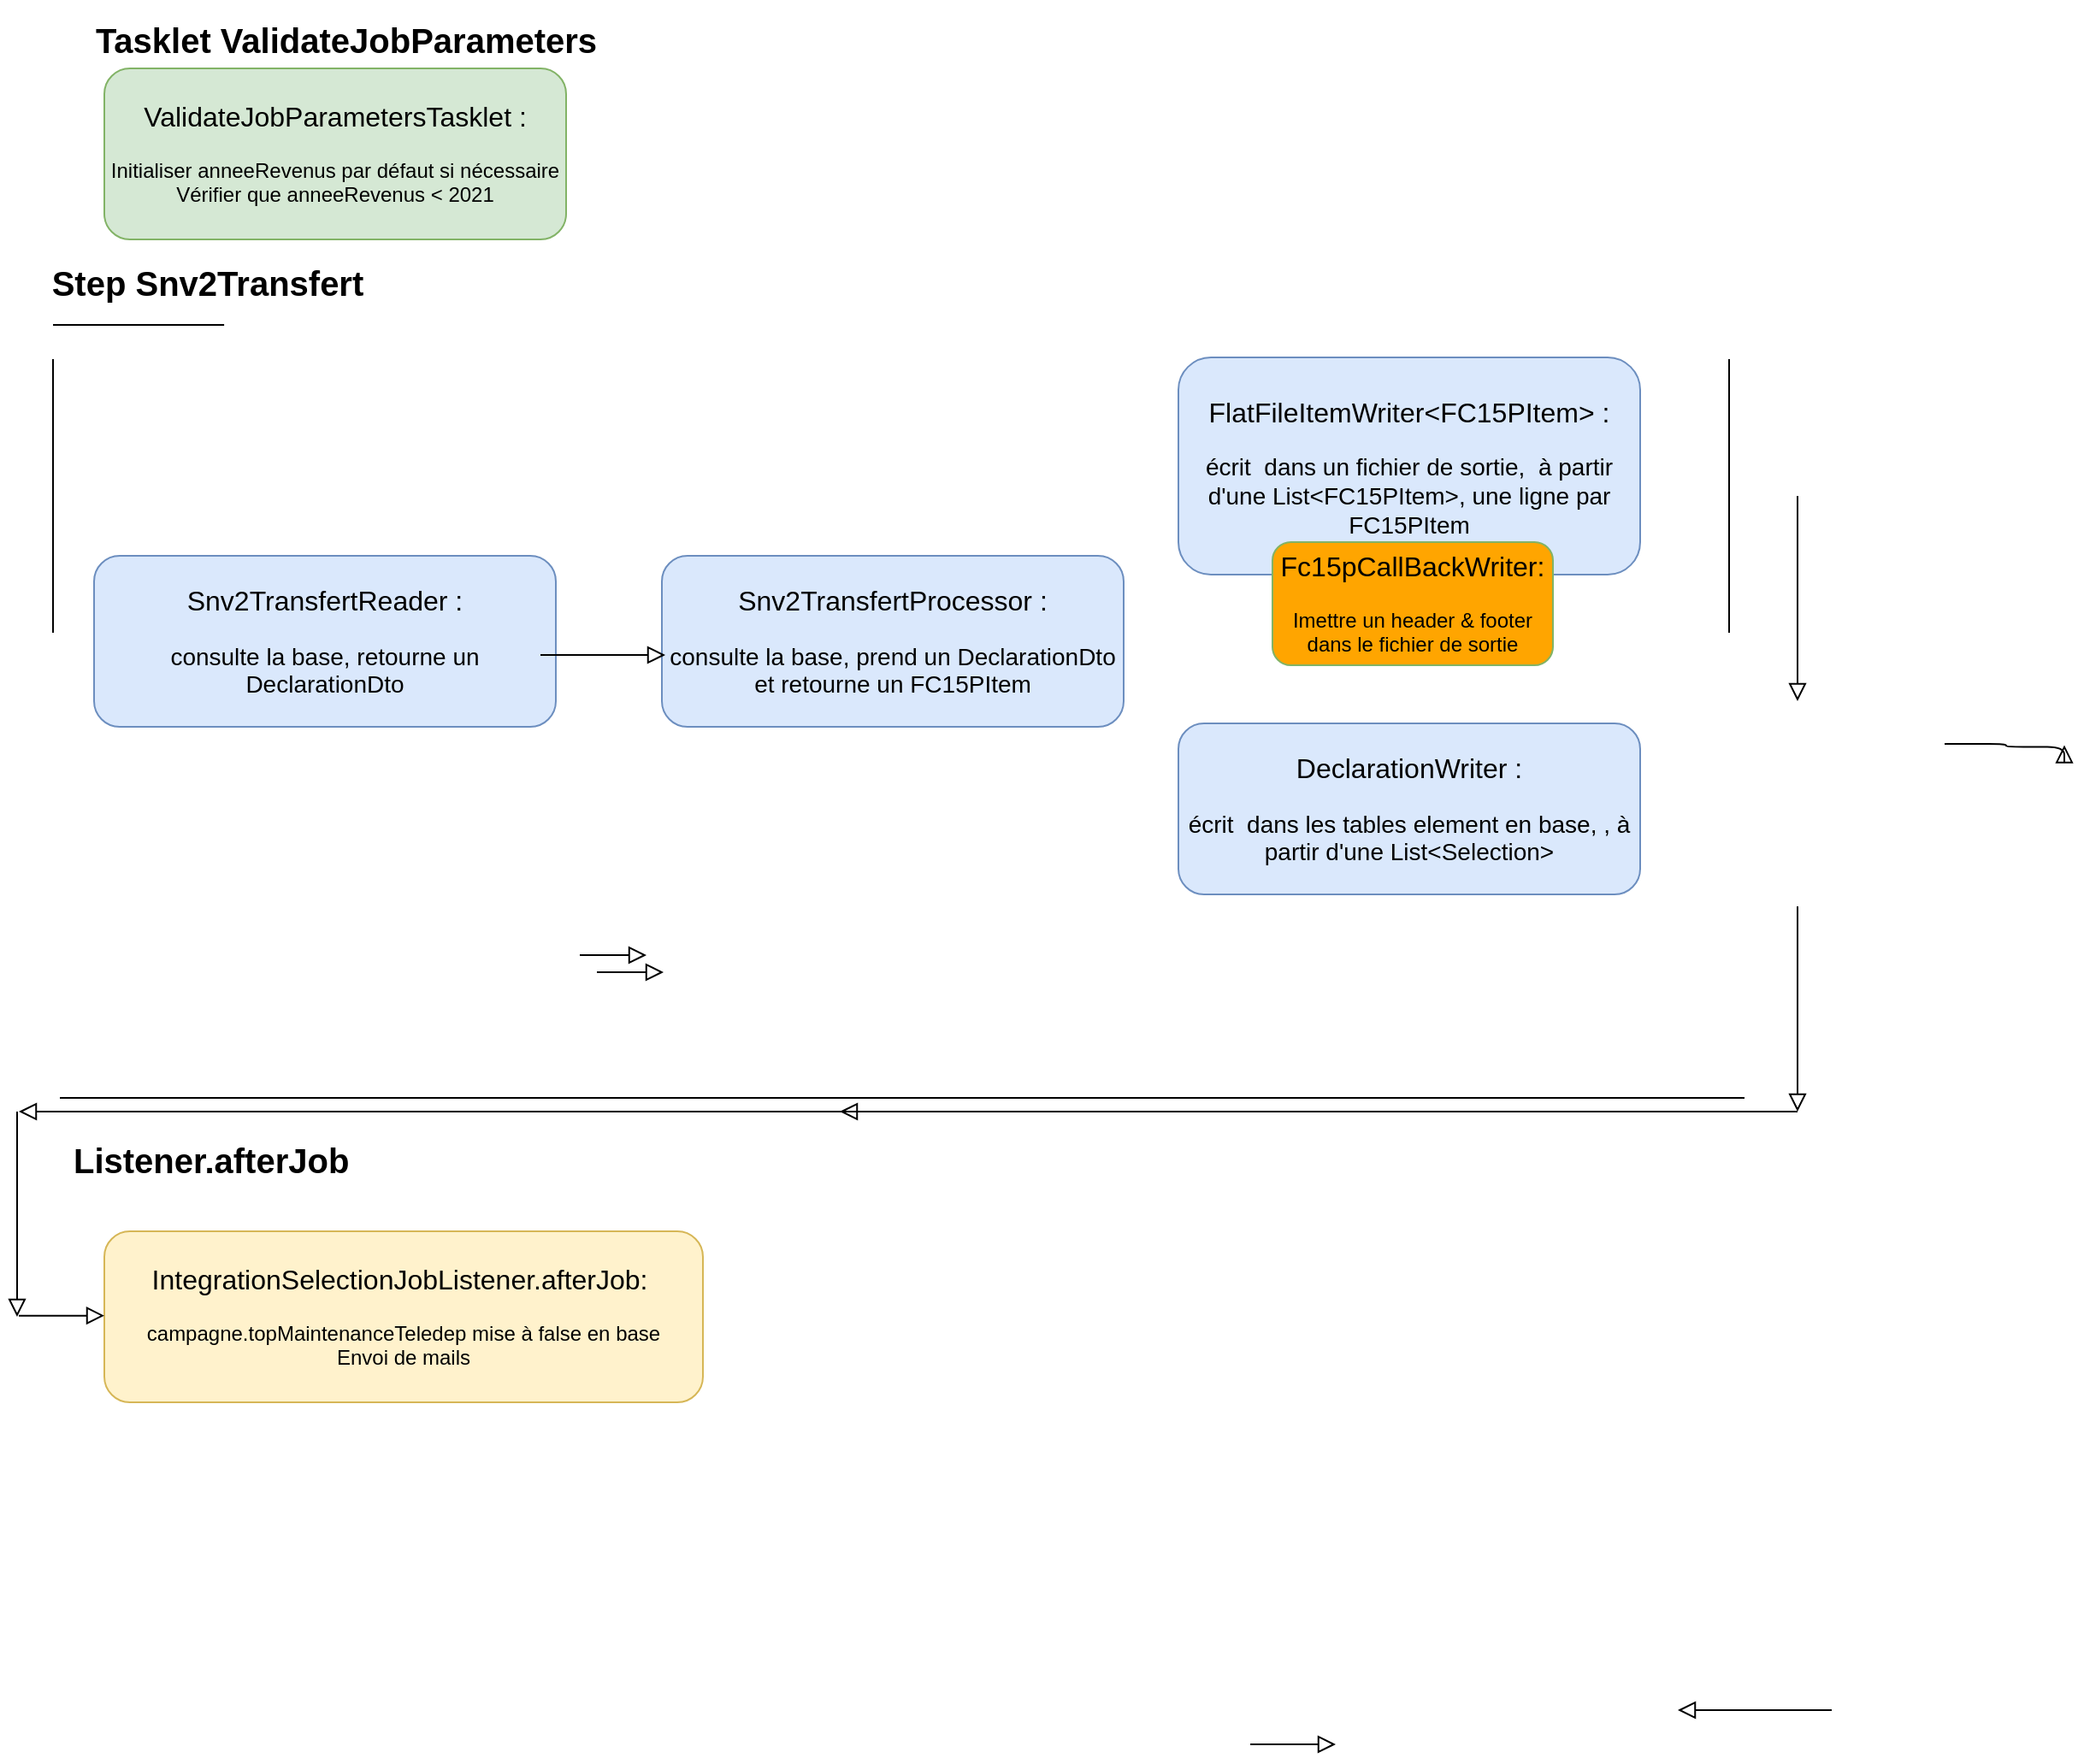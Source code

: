 <mxfile version="23.1.7" type="github">
  <diagram id="C5RBs43oDa-KdzZeNtuy" name="Page-1">
    <mxGraphModel dx="1690" dy="966" grid="0" gridSize="10" guides="1" tooltips="1" connect="1" arrows="1" fold="1" page="0" pageScale="1" pageWidth="827" pageHeight="1169" math="0" shadow="0">
      <root>
        <mxCell id="WIyWlLk6GJQsqaUBKTNV-0" />
        <mxCell id="WIyWlLk6GJQsqaUBKTNV-1" parent="WIyWlLk6GJQsqaUBKTNV-0" />
        <mxCell id="Z0-859JoU0TvKjbYaFMb-14" value="&lt;font style=&quot;font-size: 16px;&quot;&gt;ValidateJobParametersTasklet :&lt;/font&gt; &lt;div&gt;&lt;br&gt;&lt;/div&gt;Initialiser anneeRevenus par défaut si nécessaire&lt;br&gt;Vérifier que anneeRevenus &amp;lt; 2021" style="rounded=1;whiteSpace=wrap;html=1;fontSize=12;glass=0;strokeWidth=1;shadow=0;fillColor=#d5e8d4;strokeColor=#82b366;" parent="WIyWlLk6GJQsqaUBKTNV-1" vertex="1">
          <mxGeometry x="50" y="-170" width="270" height="100" as="geometry" />
        </mxCell>
        <mxCell id="Z0-859JoU0TvKjbYaFMb-15" value="&lt;font size=&quot;1&quot;&gt;&lt;b style=&quot;font-size: 20px;&quot;&gt;Tasklet ValidateJobParameters&lt;/b&gt;&lt;/font&gt;" style="text;html=1;align=center;verticalAlign=middle;whiteSpace=wrap;rounded=1;" parent="WIyWlLk6GJQsqaUBKTNV-1" vertex="1">
          <mxGeometry x="40" y="-210" width="303" height="46" as="geometry" />
        </mxCell>
        <mxCell id="Z0-859JoU0TvKjbYaFMb-19" value="&lt;font style=&quot;font-size: 16px;&quot;&gt;IntegrationSelectionJobListener.afterJob:&amp;nbsp;&lt;/font&gt; &lt;div&gt;&lt;br&gt;&lt;/div&gt;campagne.topMaintenanceTeledep mise à false en base&lt;br&gt;Envoi de mails " style="rounded=1;whiteSpace=wrap;html=1;fontSize=12;glass=0;strokeWidth=1;shadow=0;fillColor=#fff2cc;strokeColor=#d6b656;" parent="WIyWlLk6GJQsqaUBKTNV-1" vertex="1">
          <mxGeometry x="50" y="510" width="350" height="100" as="geometry" />
        </mxCell>
        <mxCell id="Z0-859JoU0TvKjbYaFMb-20" value="&lt;font size=&quot;1&quot;&gt;&lt;b style=&quot;font-size: 20px;&quot;&gt;Listener.afterJob&lt;/b&gt;&lt;/font&gt;" style="text;whiteSpace=wrap;html=1;rounded=1;" parent="WIyWlLk6GJQsqaUBKTNV-1" vertex="1">
          <mxGeometry x="30" y="450" width="210" height="50" as="geometry" />
        </mxCell>
        <mxCell id="Z0-859JoU0TvKjbYaFMb-21" value="&lt;font style=&quot;font-size: 16px;&quot;&gt;Snv2TransfertReader :&lt;/font&gt; &lt;div&gt;&lt;br&gt;&lt;/div&gt;&lt;font style=&quot;font-size: 14px;&quot;&gt;consulte la base, retourne un DeclarationDto&lt;/font&gt;" style="rounded=1;whiteSpace=wrap;html=1;fontSize=12;glass=0;strokeWidth=1;shadow=0;fillColor=#dae8fc;strokeColor=#6c8ebf;" parent="WIyWlLk6GJQsqaUBKTNV-1" vertex="1">
          <mxGeometry x="44" y="115" width="270" height="100" as="geometry" />
        </mxCell>
        <mxCell id="Z0-859JoU0TvKjbYaFMb-22" value="&lt;font style=&quot;font-size: 16px;&quot;&gt;Snv2TransfertProcessor :&lt;/font&gt; &lt;div&gt;&lt;br&gt;&lt;/div&gt;&lt;font style=&quot;font-size: 14px;&quot;&gt;consulte la base, prend un DeclarationDto &lt;br&gt;et retourne un FC15PItem &lt;br&gt;&lt;/font&gt;" style="rounded=1;whiteSpace=wrap;html=1;fontSize=12;glass=0;strokeWidth=1;shadow=0;fillColor=#dae8fc;strokeColor=#6c8ebf;" parent="WIyWlLk6GJQsqaUBKTNV-1" vertex="1">
          <mxGeometry x="376" y="115" width="270" height="100" as="geometry" />
        </mxCell>
        <mxCell id="Z0-859JoU0TvKjbYaFMb-25" value="" style="endArrow=none;html=1;rounded=1;" parent="WIyWlLk6GJQsqaUBKTNV-1" edge="1">
          <mxGeometry width="50" height="50" relative="1" as="geometry">
            <mxPoint x="1000" y="160" as="sourcePoint" />
            <mxPoint x="1000" as="targetPoint" />
          </mxGeometry>
        </mxCell>
        <mxCell id="Z0-859JoU0TvKjbYaFMb-27" value="" style="endArrow=none;html=1;rounded=1;" parent="WIyWlLk6GJQsqaUBKTNV-1" edge="1">
          <mxGeometry width="50" height="50" relative="1" as="geometry">
            <mxPoint x="20" y="160" as="sourcePoint" />
            <mxPoint x="20" as="targetPoint" />
          </mxGeometry>
        </mxCell>
        <mxCell id="Z0-859JoU0TvKjbYaFMb-28" value="&lt;font size=&quot;1&quot;&gt;&lt;b style=&quot;font-size: 20px;&quot;&gt;Step Snv2Transfert&lt;/b&gt;&lt;/font&gt;" style="text;html=1;align=center;verticalAlign=middle;whiteSpace=wrap;rounded=1;" parent="WIyWlLk6GJQsqaUBKTNV-1" vertex="1">
          <mxGeometry x="13" y="-70" width="195" height="50" as="geometry" />
        </mxCell>
        <mxCell id="Z0-859JoU0TvKjbYaFMb-39" value="&lt;font style=&quot;font-size: 16px;&quot;&gt;DeclarationWriter :&lt;/font&gt; &lt;div&gt;&lt;br&gt;&lt;/div&gt;&lt;font style=&quot;font-size: 14px;&quot;&gt;écrit&amp;nbsp; dans les tables element en base, , à partir d&#39;une List&amp;lt;Selection&amp;gt;&lt;/font&gt;" style="rounded=1;whiteSpace=wrap;html=1;fontSize=12;glass=0;strokeWidth=1;shadow=0;fillColor=#dae8fc;strokeColor=#6c8ebf;" parent="WIyWlLk6GJQsqaUBKTNV-1" vertex="1">
          <mxGeometry x="678" y="213" width="270" height="100" as="geometry" />
        </mxCell>
        <mxCell id="Z0-859JoU0TvKjbYaFMb-42" value="" style="endArrow=none;html=1;rounded=1;" parent="WIyWlLk6GJQsqaUBKTNV-1" edge="1">
          <mxGeometry width="50" height="50" relative="1" as="geometry">
            <mxPoint x="24" y="432" as="sourcePoint" />
            <mxPoint x="1009" y="432" as="targetPoint" />
          </mxGeometry>
        </mxCell>
        <mxCell id="Z0-859JoU0TvKjbYaFMb-45" value="" style="edgeStyle=orthogonalEdgeStyle;rounded=1;html=1;jettySize=auto;orthogonalLoop=1;fontSize=11;endArrow=block;endFill=0;endSize=8;strokeWidth=1;shadow=0;labelBackgroundColor=none;" parent="WIyWlLk6GJQsqaUBKTNV-1" edge="1">
          <mxGeometry y="10" relative="1" as="geometry">
            <mxPoint as="offset" />
            <mxPoint x="305" y="173" as="sourcePoint" />
            <mxPoint x="378" y="173.0" as="targetPoint" />
          </mxGeometry>
        </mxCell>
        <mxCell id="Z0-859JoU0TvKjbYaFMb-63" value="" style="edgeStyle=orthogonalEdgeStyle;rounded=1;html=1;jettySize=auto;orthogonalLoop=1;fontSize=11;endArrow=block;endFill=0;endSize=8;strokeWidth=1;shadow=0;labelBackgroundColor=none;" parent="WIyWlLk6GJQsqaUBKTNV-1" edge="1">
          <mxGeometry y="10" relative="1" as="geometry">
            <mxPoint as="offset" />
            <mxPoint x="1126" y="225.03" as="sourcePoint" />
            <mxPoint x="1196" y="225.7" as="targetPoint" />
            <Array as="points">
              <mxPoint x="1162" y="224.7" />
              <mxPoint x="1162" y="226.7" />
            </Array>
          </mxGeometry>
        </mxCell>
        <mxCell id="Z0-859JoU0TvKjbYaFMb-64" value="" style="edgeStyle=orthogonalEdgeStyle;rounded=1;html=1;jettySize=auto;orthogonalLoop=1;fontSize=11;endArrow=block;endFill=0;endSize=8;strokeWidth=1;shadow=0;labelBackgroundColor=none;" parent="WIyWlLk6GJQsqaUBKTNV-1" edge="1">
          <mxGeometry y="10" relative="1" as="geometry">
            <mxPoint as="offset" />
            <mxPoint x="1040" y="320" as="sourcePoint" />
            <mxPoint x="1040" y="440" as="targetPoint" />
          </mxGeometry>
        </mxCell>
        <mxCell id="Z0-859JoU0TvKjbYaFMb-65" value="" style="edgeStyle=orthogonalEdgeStyle;rounded=1;html=1;jettySize=auto;orthogonalLoop=1;fontSize=11;endArrow=block;endFill=0;endSize=8;strokeWidth=1;shadow=0;labelBackgroundColor=none;" parent="WIyWlLk6GJQsqaUBKTNV-1" edge="1">
          <mxGeometry y="10" relative="1" as="geometry">
            <mxPoint as="offset" />
            <mxPoint x="1040" y="80" as="sourcePoint" />
            <mxPoint x="1040" y="200" as="targetPoint" />
          </mxGeometry>
        </mxCell>
        <mxCell id="Z0-859JoU0TvKjbYaFMb-68" value="" style="edgeStyle=orthogonalEdgeStyle;rounded=1;html=1;jettySize=auto;orthogonalLoop=1;fontSize=11;endArrow=block;endFill=0;endSize=8;strokeWidth=1;shadow=0;labelBackgroundColor=none;" parent="WIyWlLk6GJQsqaUBKTNV-1" edge="1">
          <mxGeometry y="10" relative="1" as="geometry">
            <mxPoint as="offset" />
            <mxPoint x="1060" y="790" as="sourcePoint" />
            <mxPoint x="970" y="790" as="targetPoint" />
          </mxGeometry>
        </mxCell>
        <mxCell id="Z0-859JoU0TvKjbYaFMb-70" value="" style="edgeStyle=orthogonalEdgeStyle;rounded=1;html=1;jettySize=auto;orthogonalLoop=1;fontSize=11;endArrow=block;endFill=0;endSize=8;strokeWidth=1;shadow=0;labelBackgroundColor=none;" parent="WIyWlLk6GJQsqaUBKTNV-1" edge="1">
          <mxGeometry y="10" relative="1" as="geometry">
            <mxPoint as="offset" />
            <mxPoint x="1040" y="440" as="sourcePoint" />
            <mxPoint x="480" y="440" as="targetPoint" />
          </mxGeometry>
        </mxCell>
        <mxCell id="Z0-859JoU0TvKjbYaFMb-71" value="" style="edgeStyle=orthogonalEdgeStyle;rounded=1;html=1;jettySize=auto;orthogonalLoop=1;fontSize=11;endArrow=block;endFill=0;endSize=8;strokeWidth=1;shadow=0;labelBackgroundColor=none;" parent="WIyWlLk6GJQsqaUBKTNV-1" edge="1">
          <mxGeometry y="10" relative="1" as="geometry">
            <mxPoint as="offset" />
            <mxPoint x="490" y="440" as="sourcePoint" />
            <mxPoint y="440" as="targetPoint" />
          </mxGeometry>
        </mxCell>
        <mxCell id="Z0-859JoU0TvKjbYaFMb-73" value="" style="edgeStyle=orthogonalEdgeStyle;rounded=1;html=1;jettySize=auto;orthogonalLoop=1;fontSize=11;endArrow=block;endFill=0;endSize=8;strokeWidth=1;shadow=0;labelBackgroundColor=none;" parent="WIyWlLk6GJQsqaUBKTNV-1" edge="1">
          <mxGeometry y="10" relative="1" as="geometry">
            <mxPoint as="offset" />
            <mxPoint x="-1" y="440" as="sourcePoint" />
            <mxPoint x="-1" y="560" as="targetPoint" />
          </mxGeometry>
        </mxCell>
        <mxCell id="Z0-859JoU0TvKjbYaFMb-74" value="" style="edgeStyle=orthogonalEdgeStyle;rounded=1;html=1;jettySize=auto;orthogonalLoop=1;fontSize=11;endArrow=block;endFill=0;endSize=8;strokeWidth=1;shadow=0;labelBackgroundColor=none;" parent="WIyWlLk6GJQsqaUBKTNV-1" edge="1">
          <mxGeometry y="10" relative="1" as="geometry">
            <mxPoint as="offset" />
            <mxPoint y="559.33" as="sourcePoint" />
            <mxPoint x="50" y="559.33" as="targetPoint" />
          </mxGeometry>
        </mxCell>
        <mxCell id="Z0-859JoU0TvKjbYaFMb-75" value="" style="edgeStyle=orthogonalEdgeStyle;rounded=1;html=1;jettySize=auto;orthogonalLoop=1;fontSize=11;endArrow=block;endFill=0;endSize=8;strokeWidth=1;shadow=0;labelBackgroundColor=none;" parent="WIyWlLk6GJQsqaUBKTNV-1" edge="1">
          <mxGeometry y="10" relative="1" as="geometry">
            <mxPoint as="offset" />
            <mxPoint x="720" y="810" as="sourcePoint" />
            <mxPoint x="770" y="810" as="targetPoint" />
          </mxGeometry>
        </mxCell>
        <mxCell id="Z0-859JoU0TvKjbYaFMb-23" value="&lt;font style=&quot;font-size: 16px;&quot;&gt;FlatFileItemWriter&amp;lt;FC15PItem&amp;gt; :&lt;/font&gt; &lt;div&gt;&lt;br&gt;&lt;/div&gt;&lt;font style=&quot;font-size: 14px;&quot;&gt;écrit&amp;nbsp; dans un fichier de sortie,&amp;nbsp; à partir d&#39;une List&amp;lt;FC15PItem&amp;gt;, une ligne par&lt;br&gt;FC15PItem&lt;br&gt;&lt;/font&gt;" style="rounded=1;whiteSpace=wrap;html=1;fontSize=12;glass=0;strokeWidth=1;shadow=0;fillColor=#dae8fc;strokeColor=#6c8ebf;" parent="WIyWlLk6GJQsqaUBKTNV-1" vertex="1">
          <mxGeometry x="678" y="-1" width="270" height="127" as="geometry" />
        </mxCell>
        <mxCell id="JGg64m_Kd8brvpKtqs0t-1" value="&lt;font style=&quot;font-size: 16px;&quot;&gt;Fc15pCallBackWriter:&lt;/font&gt; &lt;div&gt;&lt;br&gt;&lt;/div&gt;Imettre un header &amp;amp; footer &lt;br&gt;dans le fichier de sortie " style="rounded=1;whiteSpace=wrap;html=1;fontSize=12;glass=0;strokeWidth=1;shadow=0;fillColor=orange;strokeColor=#82b366;" vertex="1" parent="WIyWlLk6GJQsqaUBKTNV-1">
          <mxGeometry x="733" y="107" width="164" height="72" as="geometry" />
        </mxCell>
        <mxCell id="JGg64m_Kd8brvpKtqs0t-3" value="" style="edgeStyle=orthogonalEdgeStyle;rounded=1;html=1;jettySize=auto;orthogonalLoop=1;fontSize=11;endArrow=block;endFill=0;endSize=8;strokeWidth=1;shadow=0;labelBackgroundColor=none;" edge="1" parent="WIyWlLk6GJQsqaUBKTNV-1">
          <mxGeometry y="10" relative="1" as="geometry">
            <mxPoint as="offset" />
            <mxPoint x="328" y="348.5" as="sourcePoint" />
            <mxPoint x="367" y="348.0" as="targetPoint" />
          </mxGeometry>
        </mxCell>
        <mxCell id="JGg64m_Kd8brvpKtqs0t-4" value="" style="edgeStyle=orthogonalEdgeStyle;rounded=1;html=1;jettySize=auto;orthogonalLoop=1;fontSize=11;endArrow=block;endFill=0;endSize=8;strokeWidth=1;shadow=0;labelBackgroundColor=none;" edge="1" parent="WIyWlLk6GJQsqaUBKTNV-1">
          <mxGeometry y="10" relative="1" as="geometry">
            <mxPoint as="offset" />
            <mxPoint x="338" y="358.5" as="sourcePoint" />
            <mxPoint x="377" y="358.0" as="targetPoint" />
          </mxGeometry>
        </mxCell>
        <mxCell id="JGg64m_Kd8brvpKtqs0t-5" value="" style="endArrow=none;html=1;rounded=0;entryX=0.549;entryY=1;entryDx=0;entryDy=0;entryPerimeter=0;" edge="1" parent="WIyWlLk6GJQsqaUBKTNV-1" target="Z0-859JoU0TvKjbYaFMb-28">
          <mxGeometry width="50" height="50" relative="1" as="geometry">
            <mxPoint x="20" y="-20" as="sourcePoint" />
            <mxPoint x="82" y="-20" as="targetPoint" />
          </mxGeometry>
        </mxCell>
      </root>
    </mxGraphModel>
  </diagram>
</mxfile>
